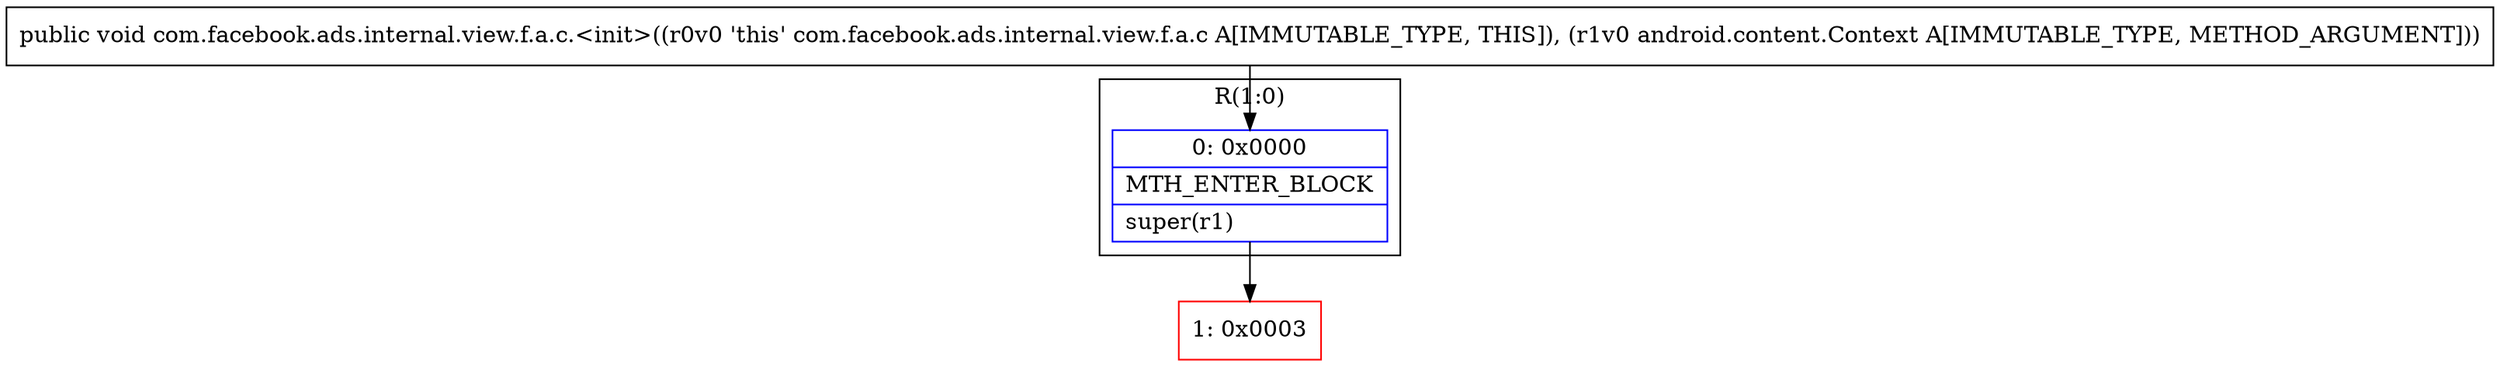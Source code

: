 digraph "CFG forcom.facebook.ads.internal.view.f.a.c.\<init\>(Landroid\/content\/Context;)V" {
subgraph cluster_Region_2001436372 {
label = "R(1:0)";
node [shape=record,color=blue];
Node_0 [shape=record,label="{0\:\ 0x0000|MTH_ENTER_BLOCK\l|super(r1)\l}"];
}
Node_1 [shape=record,color=red,label="{1\:\ 0x0003}"];
MethodNode[shape=record,label="{public void com.facebook.ads.internal.view.f.a.c.\<init\>((r0v0 'this' com.facebook.ads.internal.view.f.a.c A[IMMUTABLE_TYPE, THIS]), (r1v0 android.content.Context A[IMMUTABLE_TYPE, METHOD_ARGUMENT])) }"];
MethodNode -> Node_0;
Node_0 -> Node_1;
}

